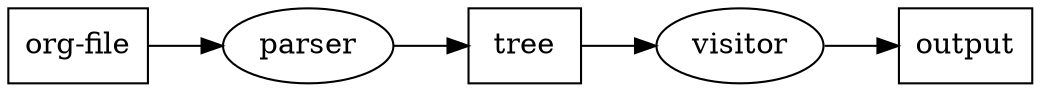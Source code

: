 digraph structure {
  graph [rankdir = LR];
  "org-file" [shape = box];
  output [shape = box];
  tree [shape = box];
  "org-file" -> parser;
  parser -> tree;
  tree -> visitor;
  visitor -> output;
}
